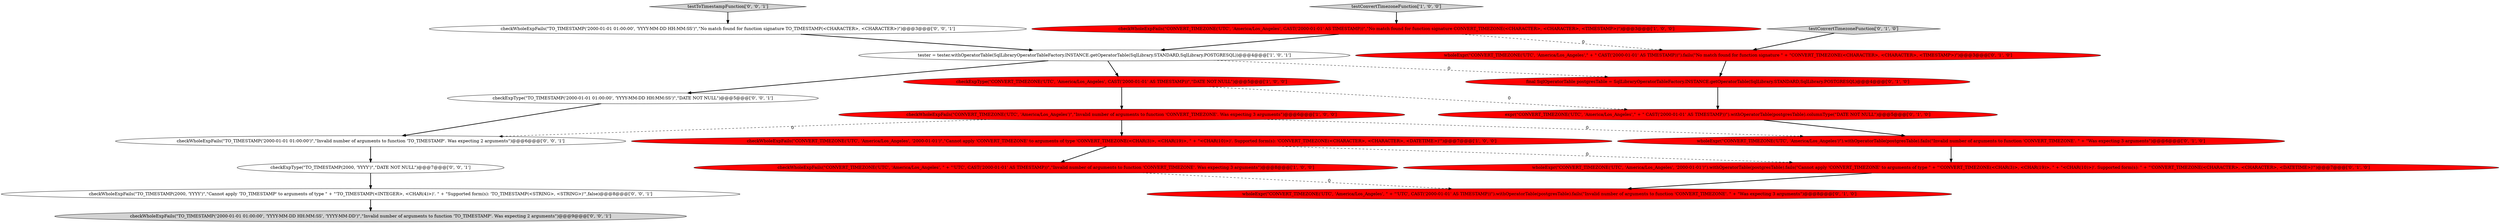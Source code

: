 digraph {
11 [style = filled, label = "testConvertTimezoneFunction['0', '1', '0']", fillcolor = lightgray, shape = diamond image = "AAA0AAABBB2BBB"];
19 [style = filled, label = "checkWholeExpFails(\"TO_TIMESTAMP('2000-01-01 01:00:00', 'YYYY-MM-DD HH:MM:SS')\",\"No match found for function signature TO_TIMESTAMP\(<CHARACTER>, <CHARACTER>\)\")@@@3@@@['0', '0', '1']", fillcolor = white, shape = ellipse image = "AAA0AAABBB3BBB"];
15 [style = filled, label = "testToTimestampFunction['0', '0', '1']", fillcolor = lightgray, shape = diamond image = "AAA0AAABBB3BBB"];
4 [style = filled, label = "testConvertTimezoneFunction['1', '0', '0']", fillcolor = lightgray, shape = diamond image = "AAA0AAABBB1BBB"];
1 [style = filled, label = "tester = tester.withOperatorTable(SqlLibraryOperatorTableFactory.INSTANCE.getOperatorTable(SqlLibrary.STANDARD,SqlLibrary.POSTGRESQL))@@@4@@@['1', '0', '1']", fillcolor = white, shape = ellipse image = "AAA0AAABBB1BBB"];
5 [style = filled, label = "checkWholeExpFails(\"CONVERT_TIMEZONE('UTC', 'America/Los_Angeles')\",\"Invalid number of arguments to function 'CONVERT_TIMEZONE'. Was expecting 3 arguments\")@@@6@@@['1', '0', '0']", fillcolor = red, shape = ellipse image = "AAA1AAABBB1BBB"];
10 [style = filled, label = "wholeExpr(\"CONVERT_TIMEZONE('UTC', 'America/Los_Angeles', \" + \"'UTC', CAST('2000-01-01' AS TIMESTAMP))\").withOperatorTable(postgresTable).fails(\"Invalid number of arguments to function 'CONVERT_TIMEZONE'. \" + \"Was expecting 3 arguments\")@@@8@@@['0', '1', '0']", fillcolor = red, shape = ellipse image = "AAA1AAABBB2BBB"];
9 [style = filled, label = "expr(\"CONVERT_TIMEZONE('UTC', 'America/Los_Angeles',\" + \" CAST('2000-01-01' AS TIMESTAMP))\").withOperatorTable(postgresTable).columnType(\"DATE NOT NULL\")@@@5@@@['0', '1', '0']", fillcolor = red, shape = ellipse image = "AAA1AAABBB2BBB"];
17 [style = filled, label = "checkWholeExpFails(\"TO_TIMESTAMP(2000, 'YYYY')\",\"Cannot apply 'TO_TIMESTAMP' to arguments of type \" + \"'TO_TIMESTAMP\(<INTEGER>, <CHAR\(4\)>\)'\. \" + \"Supported form\(s\): 'TO_TIMESTAMP\(<STRING>, <STRING>\)'\",false)@@@8@@@['0', '0', '1']", fillcolor = white, shape = ellipse image = "AAA0AAABBB3BBB"];
0 [style = filled, label = "checkWholeExpFails(\"CONVERT_TIMEZONE('UTC', 'America/Los_Angeles', '2000-01-01')\",\"Cannot apply 'CONVERT_TIMEZONE' to arguments of type 'CONVERT_TIMEZONE\(<CHAR\(3\)>, <CHAR\(19\)>, \" + \"<CHAR\(10\)>\)'\. Supported form\(s\): 'CONVERT_TIMEZONE\(<CHARACTER>, <CHARACTER>, <DATETIME>\)'\")@@@7@@@['1', '0', '0']", fillcolor = red, shape = ellipse image = "AAA1AAABBB1BBB"];
3 [style = filled, label = "checkExpType(\"CONVERT_TIMEZONE('UTC', 'America/Los_Angeles', CAST('2000-01-01' AS TIMESTAMP))\",\"DATE NOT NULL\")@@@5@@@['1', '0', '0']", fillcolor = red, shape = ellipse image = "AAA1AAABBB1BBB"];
8 [style = filled, label = "final SqlOperatorTable postgresTable = SqlLibraryOperatorTableFactory.INSTANCE.getOperatorTable(SqlLibrary.STANDARD,SqlLibrary.POSTGRESQL)@@@4@@@['0', '1', '0']", fillcolor = red, shape = ellipse image = "AAA1AAABBB2BBB"];
6 [style = filled, label = "checkWholeExpFails(\"CONVERT_TIMEZONE('UTC', 'America/Los_Angeles', CAST('2000-01-01' AS TIMESTAMP))\",\"No match found for function signature CONVERT_TIMEZONE\(<CHARACTER>, <CHARACTER>, <TIMESTAMP>\)\")@@@3@@@['1', '0', '0']", fillcolor = red, shape = ellipse image = "AAA1AAABBB1BBB"];
16 [style = filled, label = "checkWholeExpFails(\"TO_TIMESTAMP('2000-01-01 01:00:00', 'YYYY-MM-DD HH:MM:SS', 'YYYY-MM-DD')\",\"Invalid number of arguments to function 'TO_TIMESTAMP'. Was expecting 2 arguments\")@@@9@@@['0', '0', '1']", fillcolor = lightgray, shape = ellipse image = "AAA0AAABBB3BBB"];
14 [style = filled, label = "checkExpType(\"TO_TIMESTAMP('2000-01-01 01:00:00', 'YYYY-MM-DD HH:MM:SS')\",\"DATE NOT NULL\")@@@5@@@['0', '0', '1']", fillcolor = white, shape = ellipse image = "AAA0AAABBB3BBB"];
18 [style = filled, label = "checkExpType(\"TO_TIMESTAMP(2000, 'YYYY')\",\"DATE NOT NULL\")@@@7@@@['0', '0', '1']", fillcolor = white, shape = ellipse image = "AAA0AAABBB3BBB"];
13 [style = filled, label = "wholeExpr(\"CONVERT_TIMEZONE('UTC', 'America/Los_Angeles')\").withOperatorTable(postgresTable).fails(\"Invalid number of arguments to function 'CONVERT_TIMEZONE'. \" + \"Was expecting 3 arguments\")@@@6@@@['0', '1', '0']", fillcolor = red, shape = ellipse image = "AAA1AAABBB2BBB"];
7 [style = filled, label = "wholeExpr(\"CONVERT_TIMEZONE('UTC', 'America/Los_Angeles', '2000-01-01')\").withOperatorTable(postgresTable).fails(\"Cannot apply 'CONVERT_TIMEZONE' to arguments of type \" + \"'CONVERT_TIMEZONE\(<CHAR\(3\)>, <CHAR\(19\)>, \" + \"<CHAR\(10\)>\)'\. Supported form\(s\): \" + \"'CONVERT_TIMEZONE\(<CHARACTER>, <CHARACTER>, <DATETIME>\)'\")@@@7@@@['0', '1', '0']", fillcolor = red, shape = ellipse image = "AAA1AAABBB2BBB"];
2 [style = filled, label = "checkWholeExpFails(\"CONVERT_TIMEZONE('UTC', 'America/Los_Angeles', \" + \"'UTC', CAST('2000-01-01' AS TIMESTAMP))\",\"Invalid number of arguments to function 'CONVERT_TIMEZONE'. Was expecting 3 arguments\")@@@8@@@['1', '0', '0']", fillcolor = red, shape = ellipse image = "AAA1AAABBB1BBB"];
12 [style = filled, label = "wholeExpr(\"CONVERT_TIMEZONE('UTC', 'America/Los_Angeles',\" + \" CAST('2000-01-01' AS TIMESTAMP))\").fails(\"No match found for function signature \" + \"CONVERT_TIMEZONE\(<CHARACTER>, <CHARACTER>, <TIMESTAMP>\)\")@@@3@@@['0', '1', '0']", fillcolor = red, shape = ellipse image = "AAA1AAABBB2BBB"];
20 [style = filled, label = "checkWholeExpFails(\"TO_TIMESTAMP('2000-01-01 01:00:00')\",\"Invalid number of arguments to function 'TO_TIMESTAMP'. Was expecting 2 arguments\")@@@6@@@['0', '0', '1']", fillcolor = white, shape = ellipse image = "AAA0AAABBB3BBB"];
5->13 [style = dashed, label="0"];
4->6 [style = bold, label=""];
7->10 [style = bold, label=""];
0->2 [style = bold, label=""];
1->3 [style = bold, label=""];
18->17 [style = bold, label=""];
11->12 [style = bold, label=""];
15->19 [style = bold, label=""];
2->10 [style = dashed, label="0"];
5->20 [style = dashed, label="0"];
6->12 [style = dashed, label="0"];
20->18 [style = bold, label=""];
6->1 [style = bold, label=""];
19->1 [style = bold, label=""];
3->5 [style = bold, label=""];
5->0 [style = bold, label=""];
3->9 [style = dashed, label="0"];
12->8 [style = bold, label=""];
13->7 [style = bold, label=""];
8->9 [style = bold, label=""];
1->8 [style = dashed, label="0"];
1->14 [style = bold, label=""];
0->7 [style = dashed, label="0"];
17->16 [style = bold, label=""];
14->20 [style = bold, label=""];
9->13 [style = bold, label=""];
}
